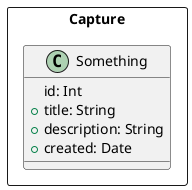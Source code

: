 @startuml meusys

package Capture <<Rectangle>> {

  ' alguma coisa
  class Something {  
     id: Int
    + title: String
    + description: String
    + created: Date
  }

}

@enduml 